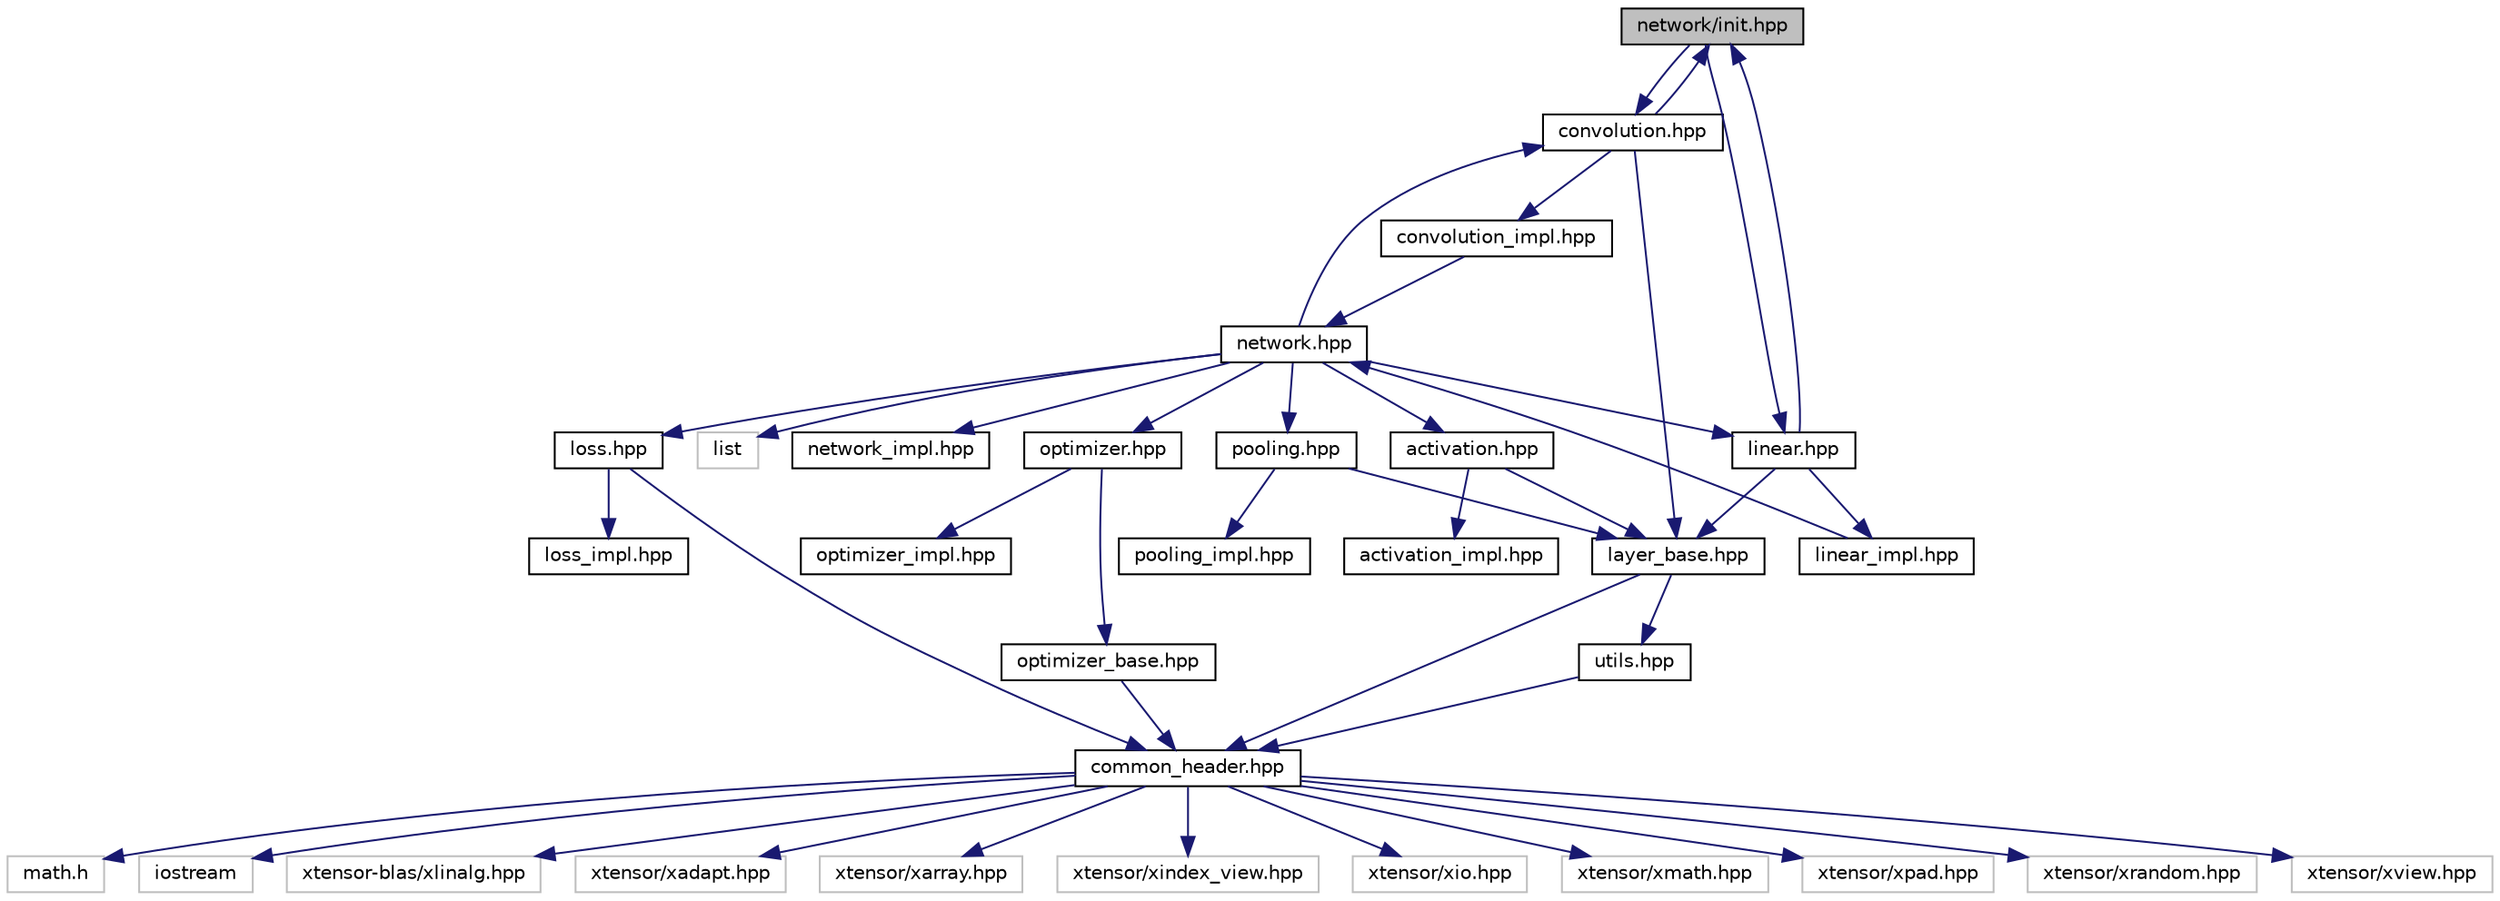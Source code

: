 digraph "network/init.hpp"
{
 // LATEX_PDF_SIZE
  edge [fontname="Helvetica",fontsize="10",labelfontname="Helvetica",labelfontsize="10"];
  node [fontname="Helvetica",fontsize="10",shape=record];
  Node0 [label="network/init.hpp",height=0.2,width=0.4,color="black", fillcolor="grey75", style="filled", fontcolor="black",tooltip="Init the network. Containing two funcitons: kaiming_normal and kaiming_uniform."];
  Node0 -> Node1 [color="midnightblue",fontsize="10",style="solid"];
  Node1 [label="convolution.hpp",height=0.2,width=0.4,color="black", fillcolor="white", style="filled",URL="$convolution_8hpp.html",tooltip=" "];
  Node1 -> Node0 [color="midnightblue",fontsize="10",style="solid"];
  Node1 -> Node2 [color="midnightblue",fontsize="10",style="solid"];
  Node2 [label="layer_base.hpp",height=0.2,width=0.4,color="black", fillcolor="white", style="filled",URL="$layer__base_8hpp.html",tooltip=" "];
  Node2 -> Node3 [color="midnightblue",fontsize="10",style="solid"];
  Node3 [label="common_header.hpp",height=0.2,width=0.4,color="black", fillcolor="white", style="filled",URL="$common__header_8hpp.html",tooltip=" "];
  Node3 -> Node4 [color="midnightblue",fontsize="10",style="solid"];
  Node4 [label="math.h",height=0.2,width=0.4,color="grey75", fillcolor="white", style="filled",tooltip=" "];
  Node3 -> Node5 [color="midnightblue",fontsize="10",style="solid"];
  Node5 [label="iostream",height=0.2,width=0.4,color="grey75", fillcolor="white", style="filled",tooltip=" "];
  Node3 -> Node6 [color="midnightblue",fontsize="10",style="solid"];
  Node6 [label="xtensor-blas/xlinalg.hpp",height=0.2,width=0.4,color="grey75", fillcolor="white", style="filled",tooltip=" "];
  Node3 -> Node7 [color="midnightblue",fontsize="10",style="solid"];
  Node7 [label="xtensor/xadapt.hpp",height=0.2,width=0.4,color="grey75", fillcolor="white", style="filled",tooltip=" "];
  Node3 -> Node8 [color="midnightblue",fontsize="10",style="solid"];
  Node8 [label="xtensor/xarray.hpp",height=0.2,width=0.4,color="grey75", fillcolor="white", style="filled",tooltip=" "];
  Node3 -> Node9 [color="midnightblue",fontsize="10",style="solid"];
  Node9 [label="xtensor/xindex_view.hpp",height=0.2,width=0.4,color="grey75", fillcolor="white", style="filled",tooltip=" "];
  Node3 -> Node10 [color="midnightblue",fontsize="10",style="solid"];
  Node10 [label="xtensor/xio.hpp",height=0.2,width=0.4,color="grey75", fillcolor="white", style="filled",tooltip=" "];
  Node3 -> Node11 [color="midnightblue",fontsize="10",style="solid"];
  Node11 [label="xtensor/xmath.hpp",height=0.2,width=0.4,color="grey75", fillcolor="white", style="filled",tooltip=" "];
  Node3 -> Node12 [color="midnightblue",fontsize="10",style="solid"];
  Node12 [label="xtensor/xpad.hpp",height=0.2,width=0.4,color="grey75", fillcolor="white", style="filled",tooltip=" "];
  Node3 -> Node13 [color="midnightblue",fontsize="10",style="solid"];
  Node13 [label="xtensor/xrandom.hpp",height=0.2,width=0.4,color="grey75", fillcolor="white", style="filled",tooltip=" "];
  Node3 -> Node14 [color="midnightblue",fontsize="10",style="solid"];
  Node14 [label="xtensor/xview.hpp",height=0.2,width=0.4,color="grey75", fillcolor="white", style="filled",tooltip=" "];
  Node2 -> Node15 [color="midnightblue",fontsize="10",style="solid"];
  Node15 [label="utils.hpp",height=0.2,width=0.4,color="black", fillcolor="white", style="filled",URL="$utils_8hpp.html",tooltip=" "];
  Node15 -> Node3 [color="midnightblue",fontsize="10",style="solid"];
  Node1 -> Node16 [color="midnightblue",fontsize="10",style="solid"];
  Node16 [label="convolution_impl.hpp",height=0.2,width=0.4,color="black", fillcolor="white", style="filled",URL="$convolution__impl_8hpp.html",tooltip="implementation for the convolution"];
  Node16 -> Node17 [color="midnightblue",fontsize="10",style="solid"];
  Node17 [label="network.hpp",height=0.2,width=0.4,color="black", fillcolor="white", style="filled",URL="$network_8hpp.html",tooltip=" "];
  Node17 -> Node18 [color="midnightblue",fontsize="10",style="solid"];
  Node18 [label="list",height=0.2,width=0.4,color="grey75", fillcolor="white", style="filled",tooltip=" "];
  Node17 -> Node19 [color="midnightblue",fontsize="10",style="solid"];
  Node19 [label="activation.hpp",height=0.2,width=0.4,color="black", fillcolor="white", style="filled",URL="$activation_8hpp.html",tooltip=" "];
  Node19 -> Node2 [color="midnightblue",fontsize="10",style="solid"];
  Node19 -> Node20 [color="midnightblue",fontsize="10",style="solid"];
  Node20 [label="activation_impl.hpp",height=0.2,width=0.4,color="black", fillcolor="white", style="filled",URL="$activation__impl_8hpp.html",tooltip="the implentation for the header file of activation function"];
  Node17 -> Node1 [color="midnightblue",fontsize="10",style="solid"];
  Node17 -> Node21 [color="midnightblue",fontsize="10",style="solid"];
  Node21 [label="linear.hpp",height=0.2,width=0.4,color="black", fillcolor="white", style="filled",URL="$linear_8hpp.html",tooltip="linear.hpp"];
  Node21 -> Node0 [color="midnightblue",fontsize="10",style="solid"];
  Node21 -> Node2 [color="midnightblue",fontsize="10",style="solid"];
  Node21 -> Node22 [color="midnightblue",fontsize="10",style="solid"];
  Node22 [label="linear_impl.hpp",height=0.2,width=0.4,color="black", fillcolor="white", style="filled",URL="$linear__impl_8hpp.html",tooltip="linear_impl.hpp"];
  Node22 -> Node17 [color="midnightblue",fontsize="10",style="solid"];
  Node17 -> Node23 [color="midnightblue",fontsize="10",style="solid"];
  Node23 [label="loss.hpp",height=0.2,width=0.4,color="black", fillcolor="white", style="filled",URL="$loss_8hpp.html",tooltip=" "];
  Node23 -> Node3 [color="midnightblue",fontsize="10",style="solid"];
  Node23 -> Node24 [color="midnightblue",fontsize="10",style="solid"];
  Node24 [label="loss_impl.hpp",height=0.2,width=0.4,color="black", fillcolor="white", style="filled",URL="$loss__impl_8hpp.html",tooltip="loss_impl.hpp"];
  Node17 -> Node25 [color="midnightblue",fontsize="10",style="solid"];
  Node25 [label="optimizer.hpp",height=0.2,width=0.4,color="black", fillcolor="white", style="filled",URL="$optimizer_8hpp.html",tooltip=" "];
  Node25 -> Node26 [color="midnightblue",fontsize="10",style="solid"];
  Node26 [label="optimizer_base.hpp",height=0.2,width=0.4,color="black", fillcolor="white", style="filled",URL="$optimizer__base_8hpp.html",tooltip=" "];
  Node26 -> Node3 [color="midnightblue",fontsize="10",style="solid"];
  Node25 -> Node27 [color="midnightblue",fontsize="10",style="solid"];
  Node27 [label="optimizer_impl.hpp",height=0.2,width=0.4,color="black", fillcolor="white", style="filled",URL="$optimizer__impl_8hpp.html",tooltip=" "];
  Node17 -> Node28 [color="midnightblue",fontsize="10",style="solid"];
  Node28 [label="pooling.hpp",height=0.2,width=0.4,color="black", fillcolor="white", style="filled",URL="$pooling_8hpp.html",tooltip="pooling.hpp"];
  Node28 -> Node2 [color="midnightblue",fontsize="10",style="solid"];
  Node28 -> Node29 [color="midnightblue",fontsize="10",style="solid"];
  Node29 [label="pooling_impl.hpp",height=0.2,width=0.4,color="black", fillcolor="white", style="filled",URL="$pooling__impl_8hpp.html",tooltip="pooling_impl.hpp"];
  Node17 -> Node30 [color="midnightblue",fontsize="10",style="solid"];
  Node30 [label="network_impl.hpp",height=0.2,width=0.4,color="black", fillcolor="white", style="filled",URL="$network__impl_8hpp.html",tooltip=" "];
  Node0 -> Node21 [color="midnightblue",fontsize="10",style="solid"];
}
